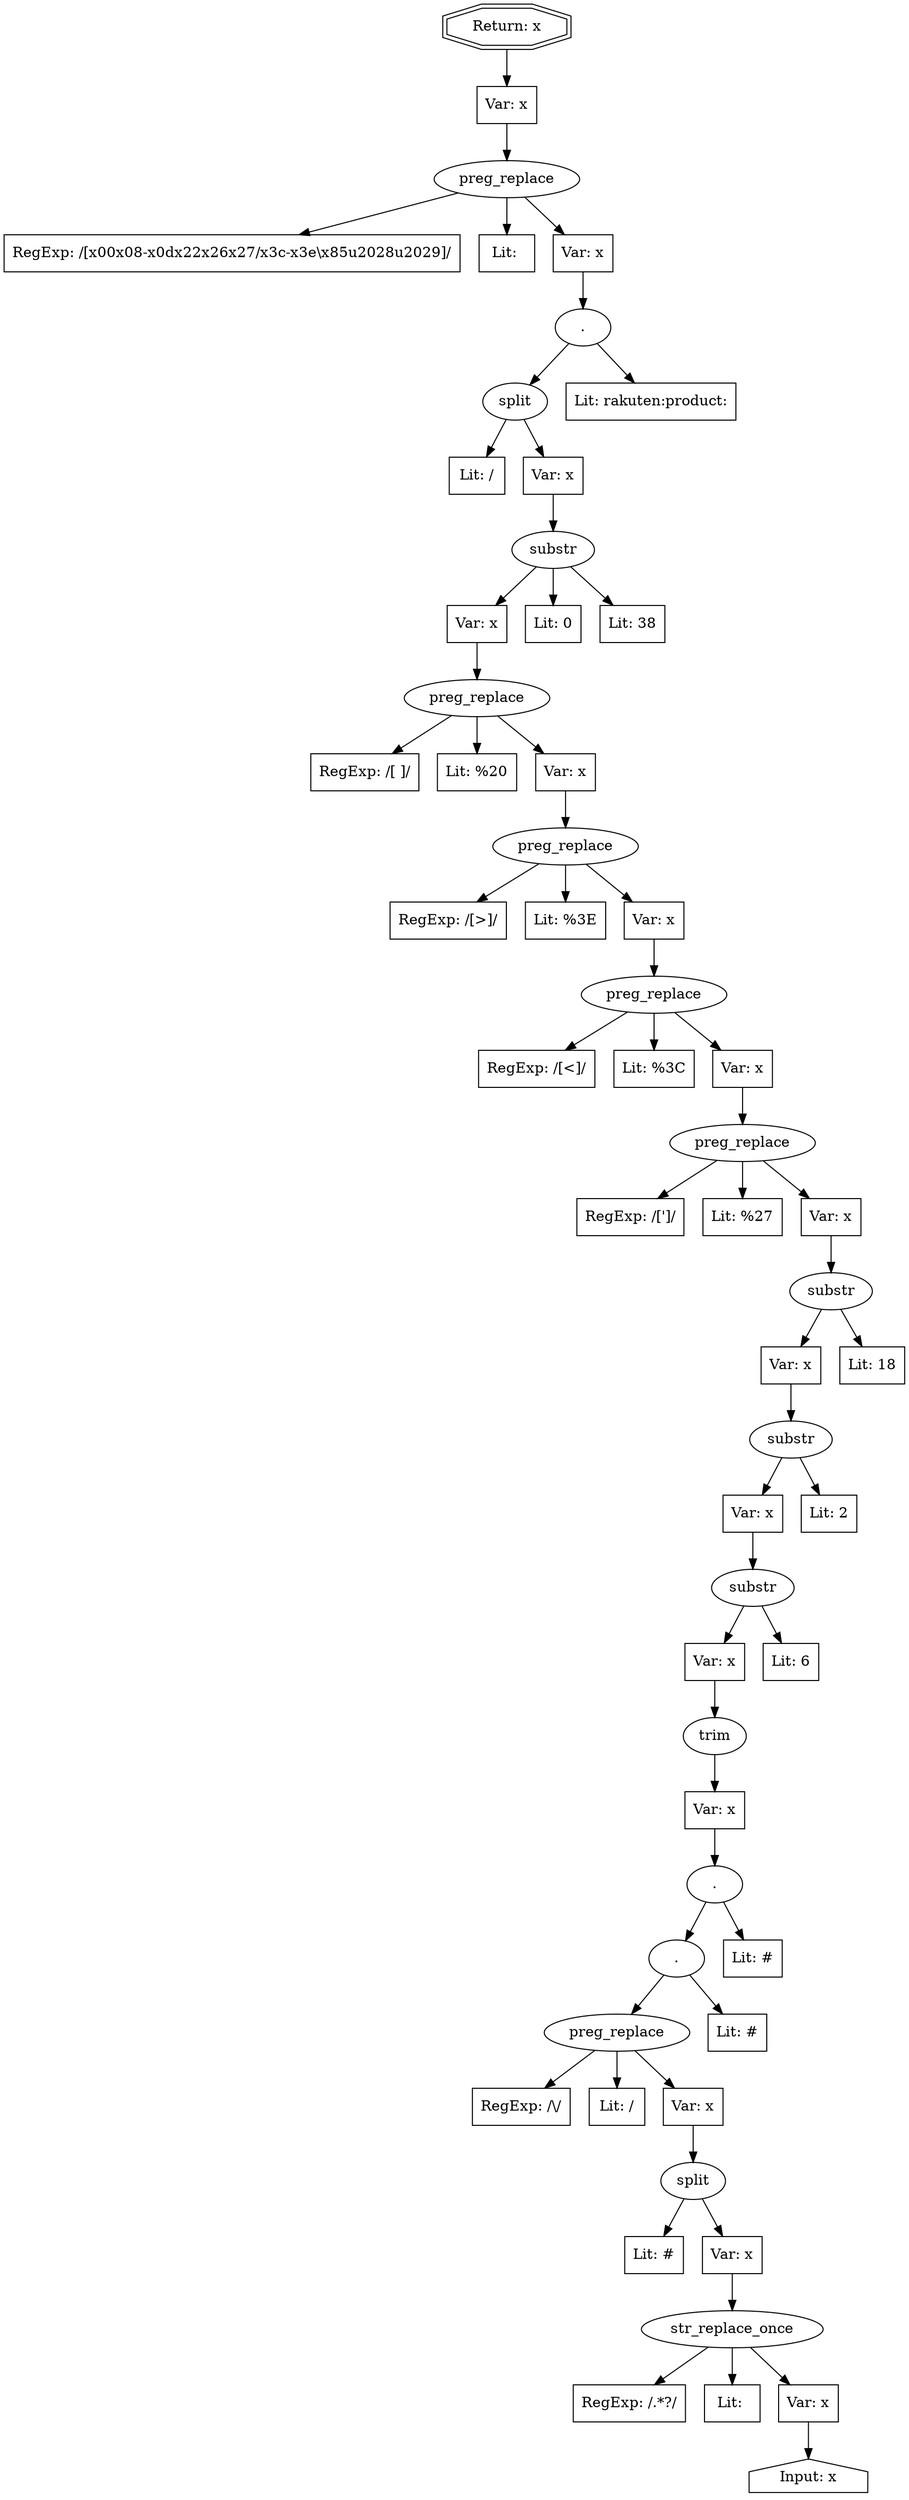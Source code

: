 // Finding: 9ccf42d2-1a92-4b1e-bc76-84977863d923
// Finding.url: https://www.example321.com/shop/petscarrefour/product/h83z9hqqx/##</iframe></style></script></object></embed></textarea><img src=x onerror=taintfoxLog('4b8d68d491ba4f45870baf8b02ff38f4')><!--/*
// Finding.parentloc: https://www.example321.com/shop/petscarrefour/product/h83z9hqqx/##</iframe></style></script></object></embed></textarea><img src=x onerror=taintfoxLog('4b8d68d491ba4f45870baf8b02ff38f4')><!--/*
// Finding.domain: www.example321.com
// Finding.base_domain: example321.com
// Finding.source: location.href
// Finding.sink: innerHTML
// Sanitizer.score: 13
// Sanitizer.name: lb[7]
// Sanitizer.location: https://www.example22.com/gtm.js?id=GTM-NCZWHJ&l=TagtoodataLayer&t=450297 - lb[7]:1048:426
// Finding.begin: 445
// Finding.end: 454
// Finding.original_uuid: 642c67d7-93ba-44d3-b71f-300c98fb425d
// Finding.TwentyFiveMillionFlowsId: 1748953669
// Finding.script: https://www.example22.com/gtm.js?id=GTM-NCZWHJ&l=TagtoodataLayer&t=450297
// Finding.line: 1057
// Exploit.uuid: 4b8d68d4-91ba-4f45-870b-af8b02ff38f4
// Exploit.success: false
// Exploit.status: validated
// Exploit.method: C
// Exploit.type: html
// Exploit.token: text
// Exploit.content: x
// Exploit.quote_type: None
// Exploit.tag: None
// Exploit.break_out: #</iframe></style></script></object></embed></textarea><img src=x onerror=
// Exploit.break_in: ><!--/*
// Exploit.payload: #</iframe></style></script></object></embed></textarea><img src=x onerror=taintfoxLog(1)><!--/*
// Exploit.begin_taint_url: 54
// Exploit.end_taint_url: 63
// Exploit.replace_begin_url: 64
// Exploit.replace_end_url: 64
// Exploit.replace_begin_param: 1252
// Exploit.replace_end_param: 1252
// Issues.LargestEncodeAttrStringChain: 0
// Issues.LargestTextFragmentEncodeChainLength: 0
// Issues.HasApproximation: true
// Issues.HasMissingImplementation: false
// Issues.HasInfiniteRegexWithFunctionReplacer: false
// Issues.MergedSplitAndJoins: true
// Issues.HasUrlInRhsOfReplace: false
// Issues.HasUrlInLhsOfReplace: false
// Issues.HasCookieValueInLhsOfreplace: false
// Issues.HasCookieValueInRhsOfreplace: false
// Issues.HasCookieValueInMatchPattern: false
// Issues.HasCookieValueInExecPattern: false
// Issues.RemovedLRConcats: false
// Issues.RemovedReplaceArtifacts: false
// Issues.HasUrlInMatchPattern: false
// Issues.HasUrlInExecPattern: false
// Issues.RemovedNOPreplaces: false
// Issues.Known_sanitizer: false
// DepGraph.hash: 1304608005
// DepGraph.sanitizer_hash: 2137958647
// Merged split and join statements 
// Merged split and join statements 
// Merged split and join statements 
// Merged split and join statements 
// Approximated Implementation for: replace([\x00\x08-\x0d\x22\x26\x27\/\x3c-\x3e\\\x85\u2028\u2029]/g: 1, s: 0, u: 0, m: 0, i: 0 [escapes(<: 1, >: 1, &: 1, ": 1, ': 1, /: 1, \: 1, =: 1), function_rhs: true], 'function(a){return ub[a]}') - Other Exception: ReferenceError: ub is not defined 
digraph cfg {
n0 [shape=house, label="Input: x"];
n1 [shape=ellipse, label="str_replace_once"];
n2 [shape=box, label="RegExp: /.*\?/"];
n3 [shape=box, label="Lit: "];
n4 [shape=box, label="Var: x"];
n5 [shape=ellipse, label="split"];
n6 [shape=box, label="Lit: #"];
n7 [shape=box, label="Var: x"];
n8 [shape=ellipse, label="preg_replace"];
n9 [shape=box, label="RegExp: /\\/"];
n10 [shape=box, label="Lit: /"];
n11 [shape=box, label="Var: x"];
n12 [shape=ellipse, label="."];
n13 [shape=box, label="Lit: #"];
n14 [shape=ellipse, label="."];
n15 [shape=box, label="Lit: #"];
n16 [shape=ellipse, label="trim"];
n17 [shape=box, label="Var: x"];
n18 [shape=ellipse, label="substr"];
n19 [shape=box, label="Var: x"];
n20 [shape=box, label="Lit: 6"];
n21 [shape=ellipse, label="substr"];
n22 [shape=box, label="Var: x"];
n23 [shape=box, label="Lit: 2"];
n24 [shape=ellipse, label="substr"];
n25 [shape=box, label="Var: x"];
n26 [shape=box, label="Lit: 18"];
n27 [shape=ellipse, label="preg_replace"];
n28 [shape=box, label="RegExp: /[']/"];
n29 [shape=box, label="Lit: %27"];
n30 [shape=box, label="Var: x"];
n31 [shape=ellipse, label="preg_replace"];
n32 [shape=box, label="RegExp: /[<]/"];
n33 [shape=box, label="Lit: %3C"];
n34 [shape=box, label="Var: x"];
n35 [shape=ellipse, label="preg_replace"];
n36 [shape=box, label="RegExp: /[>]/"];
n37 [shape=box, label="Lit: %3E"];
n38 [shape=box, label="Var: x"];
n39 [shape=ellipse, label="preg_replace"];
n40 [shape=box, label="RegExp: /[ ]/"];
n41 [shape=box, label="Lit: %20"];
n42 [shape=box, label="Var: x"];
n43 [shape=ellipse, label="substr"];
n44 [shape=box, label="Var: x"];
n45 [shape=box, label="Lit: 0"];
n46 [shape=box, label="Lit: 38"];
n47 [shape=ellipse, label="split"];
n48 [shape=box, label="Lit: /"];
n49 [shape=box, label="Var: x"];
n50 [shape=ellipse, label="."];
n51 [shape=box, label="Lit: rakuten:product:"];
n52 [shape=ellipse, label="preg_replace"];
n53 [shape=box, label="RegExp: /[\x00\x08-\x0d\x22\x26\x27\/\x3c-\x3e\\\x85\u2028\u2029]/"];
n54 [shape=box, label="Lit: "];
n55 [shape=box, label="Var: x"];
n56 [shape=box, label="Var: x"];
n57 [shape=doubleoctagon, label="Return: x"];
n4 -> n0;
n1 -> n2;
n1 -> n3;
n1 -> n4;
n7 -> n1;
n5 -> n6;
n5 -> n7;
n11 -> n5;
n8 -> n9;
n8 -> n10;
n8 -> n11;
n12 -> n13;
n12 -> n8;
n14 -> n12;
n14 -> n15;
n17 -> n14;
n16 -> n17;
n19 -> n16;
n18 -> n19;
n18 -> n20;
n22 -> n18;
n21 -> n22;
n21 -> n23;
n25 -> n21;
n24 -> n25;
n24 -> n26;
n30 -> n24;
n27 -> n28;
n27 -> n29;
n27 -> n30;
n34 -> n27;
n31 -> n32;
n31 -> n33;
n31 -> n34;
n38 -> n31;
n35 -> n36;
n35 -> n37;
n35 -> n38;
n42 -> n35;
n39 -> n40;
n39 -> n41;
n39 -> n42;
n44 -> n39;
n43 -> n44;
n43 -> n45;
n43 -> n46;
n49 -> n43;
n47 -> n48;
n47 -> n49;
n50 -> n51;
n50 -> n47;
n55 -> n50;
n52 -> n53;
n52 -> n54;
n52 -> n55;
n56 -> n52;
n57 -> n56;
}